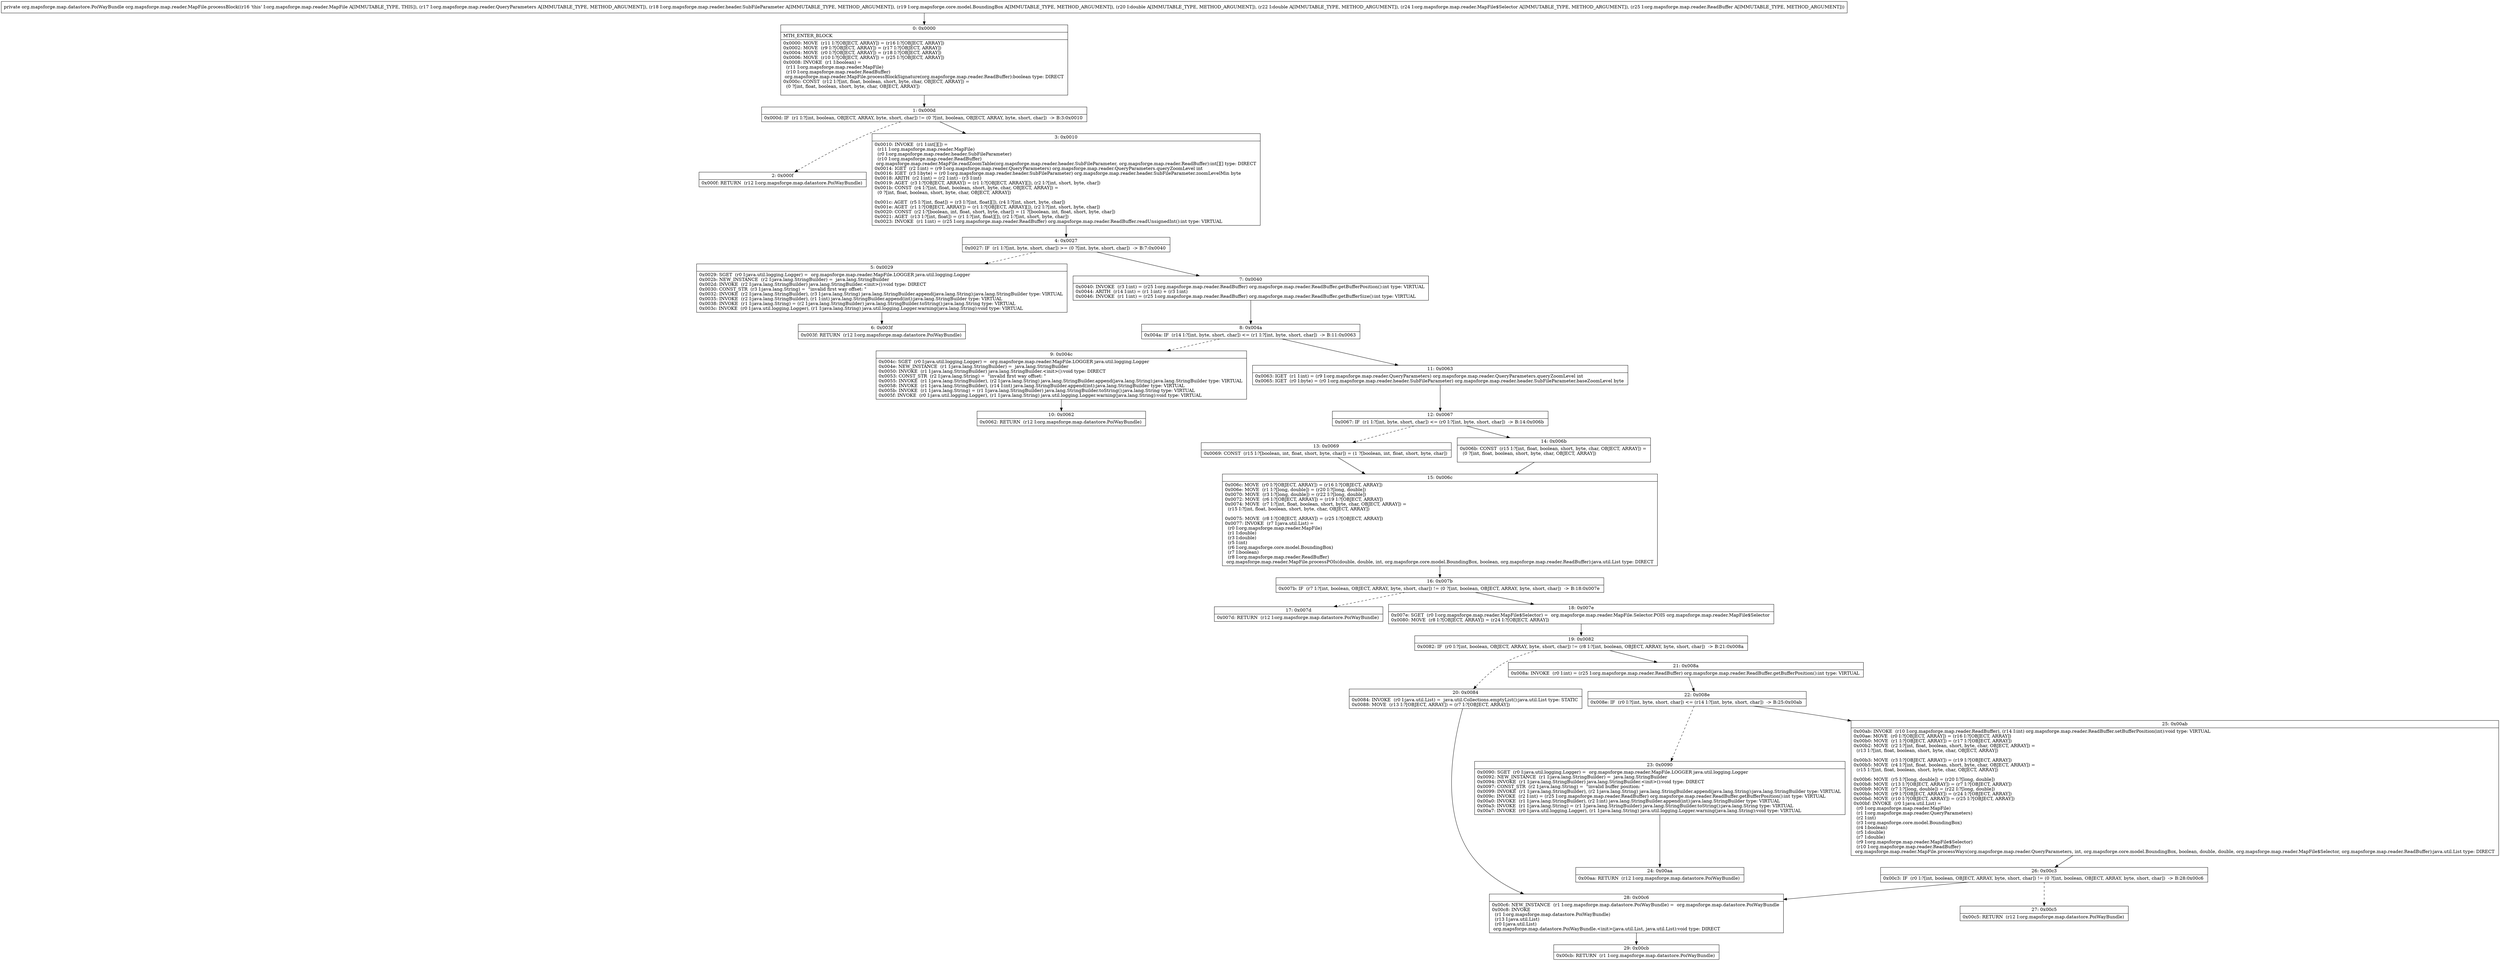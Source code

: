 digraph "CFG fororg.mapsforge.map.reader.MapFile.processBlock(Lorg\/mapsforge\/map\/reader\/QueryParameters;Lorg\/mapsforge\/map\/reader\/header\/SubFileParameter;Lorg\/mapsforge\/core\/model\/BoundingBox;DDLorg\/mapsforge\/map\/reader\/MapFile$Selector;Lorg\/mapsforge\/map\/reader\/ReadBuffer;)Lorg\/mapsforge\/map\/datastore\/PoiWayBundle;" {
Node_0 [shape=record,label="{0\:\ 0x0000|MTH_ENTER_BLOCK\l|0x0000: MOVE  (r11 I:?[OBJECT, ARRAY]) = (r16 I:?[OBJECT, ARRAY]) \l0x0002: MOVE  (r9 I:?[OBJECT, ARRAY]) = (r17 I:?[OBJECT, ARRAY]) \l0x0004: MOVE  (r0 I:?[OBJECT, ARRAY]) = (r18 I:?[OBJECT, ARRAY]) \l0x0006: MOVE  (r10 I:?[OBJECT, ARRAY]) = (r25 I:?[OBJECT, ARRAY]) \l0x0008: INVOKE  (r1 I:boolean) = \l  (r11 I:org.mapsforge.map.reader.MapFile)\l  (r10 I:org.mapsforge.map.reader.ReadBuffer)\l org.mapsforge.map.reader.MapFile.processBlockSignature(org.mapsforge.map.reader.ReadBuffer):boolean type: DIRECT \l0x000c: CONST  (r12 I:?[int, float, boolean, short, byte, char, OBJECT, ARRAY]) = \l  (0 ?[int, float, boolean, short, byte, char, OBJECT, ARRAY])\l \l}"];
Node_1 [shape=record,label="{1\:\ 0x000d|0x000d: IF  (r1 I:?[int, boolean, OBJECT, ARRAY, byte, short, char]) != (0 ?[int, boolean, OBJECT, ARRAY, byte, short, char])  \-\> B:3:0x0010 \l}"];
Node_2 [shape=record,label="{2\:\ 0x000f|0x000f: RETURN  (r12 I:org.mapsforge.map.datastore.PoiWayBundle) \l}"];
Node_3 [shape=record,label="{3\:\ 0x0010|0x0010: INVOKE  (r1 I:int[][]) = \l  (r11 I:org.mapsforge.map.reader.MapFile)\l  (r0 I:org.mapsforge.map.reader.header.SubFileParameter)\l  (r10 I:org.mapsforge.map.reader.ReadBuffer)\l org.mapsforge.map.reader.MapFile.readZoomTable(org.mapsforge.map.reader.header.SubFileParameter, org.mapsforge.map.reader.ReadBuffer):int[][] type: DIRECT \l0x0014: IGET  (r2 I:int) = (r9 I:org.mapsforge.map.reader.QueryParameters) org.mapsforge.map.reader.QueryParameters.queryZoomLevel int \l0x0016: IGET  (r3 I:byte) = (r0 I:org.mapsforge.map.reader.header.SubFileParameter) org.mapsforge.map.reader.header.SubFileParameter.zoomLevelMin byte \l0x0018: ARITH  (r2 I:int) = (r2 I:int) \- (r3 I:int) \l0x0019: AGET  (r3 I:?[OBJECT, ARRAY]) = (r1 I:?[OBJECT, ARRAY][]), (r2 I:?[int, short, byte, char]) \l0x001b: CONST  (r4 I:?[int, float, boolean, short, byte, char, OBJECT, ARRAY]) = \l  (0 ?[int, float, boolean, short, byte, char, OBJECT, ARRAY])\l \l0x001c: AGET  (r5 I:?[int, float]) = (r3 I:?[int, float][]), (r4 I:?[int, short, byte, char]) \l0x001e: AGET  (r1 I:?[OBJECT, ARRAY]) = (r1 I:?[OBJECT, ARRAY][]), (r2 I:?[int, short, byte, char]) \l0x0020: CONST  (r2 I:?[boolean, int, float, short, byte, char]) = (1 ?[boolean, int, float, short, byte, char]) \l0x0021: AGET  (r13 I:?[int, float]) = (r1 I:?[int, float][]), (r2 I:?[int, short, byte, char]) \l0x0023: INVOKE  (r1 I:int) = (r25 I:org.mapsforge.map.reader.ReadBuffer) org.mapsforge.map.reader.ReadBuffer.readUnsignedInt():int type: VIRTUAL \l}"];
Node_4 [shape=record,label="{4\:\ 0x0027|0x0027: IF  (r1 I:?[int, byte, short, char]) \>= (0 ?[int, byte, short, char])  \-\> B:7:0x0040 \l}"];
Node_5 [shape=record,label="{5\:\ 0x0029|0x0029: SGET  (r0 I:java.util.logging.Logger) =  org.mapsforge.map.reader.MapFile.LOGGER java.util.logging.Logger \l0x002b: NEW_INSTANCE  (r2 I:java.lang.StringBuilder) =  java.lang.StringBuilder \l0x002d: INVOKE  (r2 I:java.lang.StringBuilder) java.lang.StringBuilder.\<init\>():void type: DIRECT \l0x0030: CONST_STR  (r3 I:java.lang.String) =  \"invalid first way offset: \" \l0x0032: INVOKE  (r2 I:java.lang.StringBuilder), (r3 I:java.lang.String) java.lang.StringBuilder.append(java.lang.String):java.lang.StringBuilder type: VIRTUAL \l0x0035: INVOKE  (r2 I:java.lang.StringBuilder), (r1 I:int) java.lang.StringBuilder.append(int):java.lang.StringBuilder type: VIRTUAL \l0x0038: INVOKE  (r1 I:java.lang.String) = (r2 I:java.lang.StringBuilder) java.lang.StringBuilder.toString():java.lang.String type: VIRTUAL \l0x003c: INVOKE  (r0 I:java.util.logging.Logger), (r1 I:java.lang.String) java.util.logging.Logger.warning(java.lang.String):void type: VIRTUAL \l}"];
Node_6 [shape=record,label="{6\:\ 0x003f|0x003f: RETURN  (r12 I:org.mapsforge.map.datastore.PoiWayBundle) \l}"];
Node_7 [shape=record,label="{7\:\ 0x0040|0x0040: INVOKE  (r3 I:int) = (r25 I:org.mapsforge.map.reader.ReadBuffer) org.mapsforge.map.reader.ReadBuffer.getBufferPosition():int type: VIRTUAL \l0x0044: ARITH  (r14 I:int) = (r1 I:int) + (r3 I:int) \l0x0046: INVOKE  (r1 I:int) = (r25 I:org.mapsforge.map.reader.ReadBuffer) org.mapsforge.map.reader.ReadBuffer.getBufferSize():int type: VIRTUAL \l}"];
Node_8 [shape=record,label="{8\:\ 0x004a|0x004a: IF  (r14 I:?[int, byte, short, char]) \<= (r1 I:?[int, byte, short, char])  \-\> B:11:0x0063 \l}"];
Node_9 [shape=record,label="{9\:\ 0x004c|0x004c: SGET  (r0 I:java.util.logging.Logger) =  org.mapsforge.map.reader.MapFile.LOGGER java.util.logging.Logger \l0x004e: NEW_INSTANCE  (r1 I:java.lang.StringBuilder) =  java.lang.StringBuilder \l0x0050: INVOKE  (r1 I:java.lang.StringBuilder) java.lang.StringBuilder.\<init\>():void type: DIRECT \l0x0053: CONST_STR  (r2 I:java.lang.String) =  \"invalid first way offset: \" \l0x0055: INVOKE  (r1 I:java.lang.StringBuilder), (r2 I:java.lang.String) java.lang.StringBuilder.append(java.lang.String):java.lang.StringBuilder type: VIRTUAL \l0x0058: INVOKE  (r1 I:java.lang.StringBuilder), (r14 I:int) java.lang.StringBuilder.append(int):java.lang.StringBuilder type: VIRTUAL \l0x005b: INVOKE  (r1 I:java.lang.String) = (r1 I:java.lang.StringBuilder) java.lang.StringBuilder.toString():java.lang.String type: VIRTUAL \l0x005f: INVOKE  (r0 I:java.util.logging.Logger), (r1 I:java.lang.String) java.util.logging.Logger.warning(java.lang.String):void type: VIRTUAL \l}"];
Node_10 [shape=record,label="{10\:\ 0x0062|0x0062: RETURN  (r12 I:org.mapsforge.map.datastore.PoiWayBundle) \l}"];
Node_11 [shape=record,label="{11\:\ 0x0063|0x0063: IGET  (r1 I:int) = (r9 I:org.mapsforge.map.reader.QueryParameters) org.mapsforge.map.reader.QueryParameters.queryZoomLevel int \l0x0065: IGET  (r0 I:byte) = (r0 I:org.mapsforge.map.reader.header.SubFileParameter) org.mapsforge.map.reader.header.SubFileParameter.baseZoomLevel byte \l}"];
Node_12 [shape=record,label="{12\:\ 0x0067|0x0067: IF  (r1 I:?[int, byte, short, char]) \<= (r0 I:?[int, byte, short, char])  \-\> B:14:0x006b \l}"];
Node_13 [shape=record,label="{13\:\ 0x0069|0x0069: CONST  (r15 I:?[boolean, int, float, short, byte, char]) = (1 ?[boolean, int, float, short, byte, char]) \l}"];
Node_14 [shape=record,label="{14\:\ 0x006b|0x006b: CONST  (r15 I:?[int, float, boolean, short, byte, char, OBJECT, ARRAY]) = \l  (0 ?[int, float, boolean, short, byte, char, OBJECT, ARRAY])\l \l}"];
Node_15 [shape=record,label="{15\:\ 0x006c|0x006c: MOVE  (r0 I:?[OBJECT, ARRAY]) = (r16 I:?[OBJECT, ARRAY]) \l0x006e: MOVE  (r1 I:?[long, double]) = (r20 I:?[long, double]) \l0x0070: MOVE  (r3 I:?[long, double]) = (r22 I:?[long, double]) \l0x0072: MOVE  (r6 I:?[OBJECT, ARRAY]) = (r19 I:?[OBJECT, ARRAY]) \l0x0074: MOVE  (r7 I:?[int, float, boolean, short, byte, char, OBJECT, ARRAY]) = \l  (r15 I:?[int, float, boolean, short, byte, char, OBJECT, ARRAY])\l \l0x0075: MOVE  (r8 I:?[OBJECT, ARRAY]) = (r25 I:?[OBJECT, ARRAY]) \l0x0077: INVOKE  (r7 I:java.util.List) = \l  (r0 I:org.mapsforge.map.reader.MapFile)\l  (r1 I:double)\l  (r3 I:double)\l  (r5 I:int)\l  (r6 I:org.mapsforge.core.model.BoundingBox)\l  (r7 I:boolean)\l  (r8 I:org.mapsforge.map.reader.ReadBuffer)\l org.mapsforge.map.reader.MapFile.processPOIs(double, double, int, org.mapsforge.core.model.BoundingBox, boolean, org.mapsforge.map.reader.ReadBuffer):java.util.List type: DIRECT \l}"];
Node_16 [shape=record,label="{16\:\ 0x007b|0x007b: IF  (r7 I:?[int, boolean, OBJECT, ARRAY, byte, short, char]) != (0 ?[int, boolean, OBJECT, ARRAY, byte, short, char])  \-\> B:18:0x007e \l}"];
Node_17 [shape=record,label="{17\:\ 0x007d|0x007d: RETURN  (r12 I:org.mapsforge.map.datastore.PoiWayBundle) \l}"];
Node_18 [shape=record,label="{18\:\ 0x007e|0x007e: SGET  (r0 I:org.mapsforge.map.reader.MapFile$Selector) =  org.mapsforge.map.reader.MapFile.Selector.POIS org.mapsforge.map.reader.MapFile$Selector \l0x0080: MOVE  (r8 I:?[OBJECT, ARRAY]) = (r24 I:?[OBJECT, ARRAY]) \l}"];
Node_19 [shape=record,label="{19\:\ 0x0082|0x0082: IF  (r0 I:?[int, boolean, OBJECT, ARRAY, byte, short, char]) != (r8 I:?[int, boolean, OBJECT, ARRAY, byte, short, char])  \-\> B:21:0x008a \l}"];
Node_20 [shape=record,label="{20\:\ 0x0084|0x0084: INVOKE  (r0 I:java.util.List) =  java.util.Collections.emptyList():java.util.List type: STATIC \l0x0088: MOVE  (r13 I:?[OBJECT, ARRAY]) = (r7 I:?[OBJECT, ARRAY]) \l}"];
Node_21 [shape=record,label="{21\:\ 0x008a|0x008a: INVOKE  (r0 I:int) = (r25 I:org.mapsforge.map.reader.ReadBuffer) org.mapsforge.map.reader.ReadBuffer.getBufferPosition():int type: VIRTUAL \l}"];
Node_22 [shape=record,label="{22\:\ 0x008e|0x008e: IF  (r0 I:?[int, byte, short, char]) \<= (r14 I:?[int, byte, short, char])  \-\> B:25:0x00ab \l}"];
Node_23 [shape=record,label="{23\:\ 0x0090|0x0090: SGET  (r0 I:java.util.logging.Logger) =  org.mapsforge.map.reader.MapFile.LOGGER java.util.logging.Logger \l0x0092: NEW_INSTANCE  (r1 I:java.lang.StringBuilder) =  java.lang.StringBuilder \l0x0094: INVOKE  (r1 I:java.lang.StringBuilder) java.lang.StringBuilder.\<init\>():void type: DIRECT \l0x0097: CONST_STR  (r2 I:java.lang.String) =  \"invalid buffer position: \" \l0x0099: INVOKE  (r1 I:java.lang.StringBuilder), (r2 I:java.lang.String) java.lang.StringBuilder.append(java.lang.String):java.lang.StringBuilder type: VIRTUAL \l0x009c: INVOKE  (r2 I:int) = (r25 I:org.mapsforge.map.reader.ReadBuffer) org.mapsforge.map.reader.ReadBuffer.getBufferPosition():int type: VIRTUAL \l0x00a0: INVOKE  (r1 I:java.lang.StringBuilder), (r2 I:int) java.lang.StringBuilder.append(int):java.lang.StringBuilder type: VIRTUAL \l0x00a3: INVOKE  (r1 I:java.lang.String) = (r1 I:java.lang.StringBuilder) java.lang.StringBuilder.toString():java.lang.String type: VIRTUAL \l0x00a7: INVOKE  (r0 I:java.util.logging.Logger), (r1 I:java.lang.String) java.util.logging.Logger.warning(java.lang.String):void type: VIRTUAL \l}"];
Node_24 [shape=record,label="{24\:\ 0x00aa|0x00aa: RETURN  (r12 I:org.mapsforge.map.datastore.PoiWayBundle) \l}"];
Node_25 [shape=record,label="{25\:\ 0x00ab|0x00ab: INVOKE  (r10 I:org.mapsforge.map.reader.ReadBuffer), (r14 I:int) org.mapsforge.map.reader.ReadBuffer.setBufferPosition(int):void type: VIRTUAL \l0x00ae: MOVE  (r0 I:?[OBJECT, ARRAY]) = (r16 I:?[OBJECT, ARRAY]) \l0x00b0: MOVE  (r1 I:?[OBJECT, ARRAY]) = (r17 I:?[OBJECT, ARRAY]) \l0x00b2: MOVE  (r2 I:?[int, float, boolean, short, byte, char, OBJECT, ARRAY]) = \l  (r13 I:?[int, float, boolean, short, byte, char, OBJECT, ARRAY])\l \l0x00b3: MOVE  (r3 I:?[OBJECT, ARRAY]) = (r19 I:?[OBJECT, ARRAY]) \l0x00b5: MOVE  (r4 I:?[int, float, boolean, short, byte, char, OBJECT, ARRAY]) = \l  (r15 I:?[int, float, boolean, short, byte, char, OBJECT, ARRAY])\l \l0x00b6: MOVE  (r5 I:?[long, double]) = (r20 I:?[long, double]) \l0x00b8: MOVE  (r13 I:?[OBJECT, ARRAY]) = (r7 I:?[OBJECT, ARRAY]) \l0x00b9: MOVE  (r7 I:?[long, double]) = (r22 I:?[long, double]) \l0x00bb: MOVE  (r9 I:?[OBJECT, ARRAY]) = (r24 I:?[OBJECT, ARRAY]) \l0x00bd: MOVE  (r10 I:?[OBJECT, ARRAY]) = (r25 I:?[OBJECT, ARRAY]) \l0x00bf: INVOKE  (r0 I:java.util.List) = \l  (r0 I:org.mapsforge.map.reader.MapFile)\l  (r1 I:org.mapsforge.map.reader.QueryParameters)\l  (r2 I:int)\l  (r3 I:org.mapsforge.core.model.BoundingBox)\l  (r4 I:boolean)\l  (r5 I:double)\l  (r7 I:double)\l  (r9 I:org.mapsforge.map.reader.MapFile$Selector)\l  (r10 I:org.mapsforge.map.reader.ReadBuffer)\l org.mapsforge.map.reader.MapFile.processWays(org.mapsforge.map.reader.QueryParameters, int, org.mapsforge.core.model.BoundingBox, boolean, double, double, org.mapsforge.map.reader.MapFile$Selector, org.mapsforge.map.reader.ReadBuffer):java.util.List type: DIRECT \l}"];
Node_26 [shape=record,label="{26\:\ 0x00c3|0x00c3: IF  (r0 I:?[int, boolean, OBJECT, ARRAY, byte, short, char]) != (0 ?[int, boolean, OBJECT, ARRAY, byte, short, char])  \-\> B:28:0x00c6 \l}"];
Node_27 [shape=record,label="{27\:\ 0x00c5|0x00c5: RETURN  (r12 I:org.mapsforge.map.datastore.PoiWayBundle) \l}"];
Node_28 [shape=record,label="{28\:\ 0x00c6|0x00c6: NEW_INSTANCE  (r1 I:org.mapsforge.map.datastore.PoiWayBundle) =  org.mapsforge.map.datastore.PoiWayBundle \l0x00c8: INVOKE  \l  (r1 I:org.mapsforge.map.datastore.PoiWayBundle)\l  (r13 I:java.util.List)\l  (r0 I:java.util.List)\l org.mapsforge.map.datastore.PoiWayBundle.\<init\>(java.util.List, java.util.List):void type: DIRECT \l}"];
Node_29 [shape=record,label="{29\:\ 0x00cb|0x00cb: RETURN  (r1 I:org.mapsforge.map.datastore.PoiWayBundle) \l}"];
MethodNode[shape=record,label="{private org.mapsforge.map.datastore.PoiWayBundle org.mapsforge.map.reader.MapFile.processBlock((r16 'this' I:org.mapsforge.map.reader.MapFile A[IMMUTABLE_TYPE, THIS]), (r17 I:org.mapsforge.map.reader.QueryParameters A[IMMUTABLE_TYPE, METHOD_ARGUMENT]), (r18 I:org.mapsforge.map.reader.header.SubFileParameter A[IMMUTABLE_TYPE, METHOD_ARGUMENT]), (r19 I:org.mapsforge.core.model.BoundingBox A[IMMUTABLE_TYPE, METHOD_ARGUMENT]), (r20 I:double A[IMMUTABLE_TYPE, METHOD_ARGUMENT]), (r22 I:double A[IMMUTABLE_TYPE, METHOD_ARGUMENT]), (r24 I:org.mapsforge.map.reader.MapFile$Selector A[IMMUTABLE_TYPE, METHOD_ARGUMENT]), (r25 I:org.mapsforge.map.reader.ReadBuffer A[IMMUTABLE_TYPE, METHOD_ARGUMENT])) }"];
MethodNode -> Node_0;
Node_0 -> Node_1;
Node_1 -> Node_2[style=dashed];
Node_1 -> Node_3;
Node_3 -> Node_4;
Node_4 -> Node_5[style=dashed];
Node_4 -> Node_7;
Node_5 -> Node_6;
Node_7 -> Node_8;
Node_8 -> Node_9[style=dashed];
Node_8 -> Node_11;
Node_9 -> Node_10;
Node_11 -> Node_12;
Node_12 -> Node_13[style=dashed];
Node_12 -> Node_14;
Node_13 -> Node_15;
Node_14 -> Node_15;
Node_15 -> Node_16;
Node_16 -> Node_17[style=dashed];
Node_16 -> Node_18;
Node_18 -> Node_19;
Node_19 -> Node_20[style=dashed];
Node_19 -> Node_21;
Node_20 -> Node_28;
Node_21 -> Node_22;
Node_22 -> Node_23[style=dashed];
Node_22 -> Node_25;
Node_23 -> Node_24;
Node_25 -> Node_26;
Node_26 -> Node_27[style=dashed];
Node_26 -> Node_28;
Node_28 -> Node_29;
}

